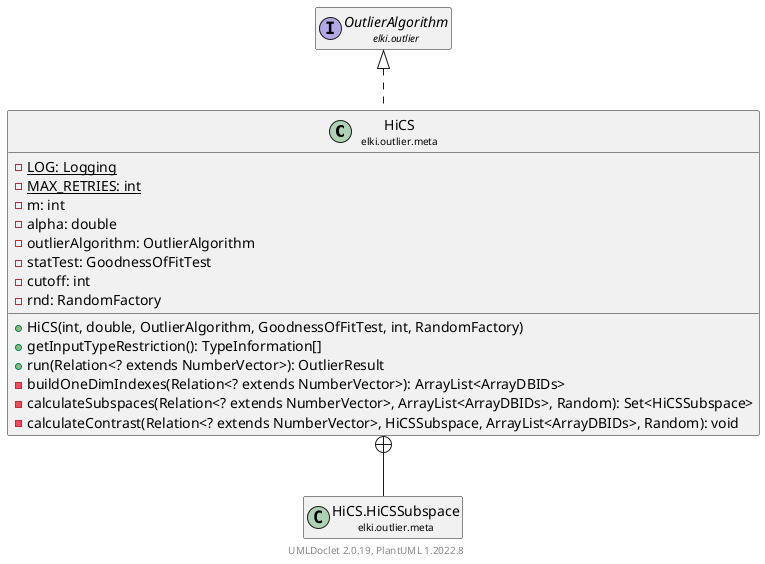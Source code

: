 @startuml
    remove .*\.(Instance|Par|Parameterizer|Factory)$
    set namespaceSeparator none
    hide empty fields
    hide empty methods

    class "<size:14>HiCS\n<size:10>elki.outlier.meta" as elki.outlier.meta.HiCS [[HiCS.html]] {
        {static} -LOG: Logging
        {static} -MAX_RETRIES: int
        -m: int
        -alpha: double
        -outlierAlgorithm: OutlierAlgorithm
        -statTest: GoodnessOfFitTest
        -cutoff: int
        -rnd: RandomFactory
        +HiCS(int, double, OutlierAlgorithm, GoodnessOfFitTest, int, RandomFactory)
        +getInputTypeRestriction(): TypeInformation[]
        +run(Relation<? extends NumberVector>): OutlierResult
        -buildOneDimIndexes(Relation<? extends NumberVector>): ArrayList<ArrayDBIDs>
        -calculateSubspaces(Relation<? extends NumberVector>, ArrayList<ArrayDBIDs>, Random): Set<HiCSSubspace>
        -calculateContrast(Relation<? extends NumberVector>, HiCSSubspace, ArrayList<ArrayDBIDs>, Random): void
    }

    interface "<size:14>OutlierAlgorithm\n<size:10>elki.outlier" as elki.outlier.OutlierAlgorithm [[../OutlierAlgorithm.html]]
    class "<size:14>HiCS.HiCSSubspace\n<size:10>elki.outlier.meta" as elki.outlier.meta.HiCS.HiCSSubspace [[HiCS.HiCSSubspace.html]]
    class "<size:14>HiCS.Par\n<size:10>elki.outlier.meta" as elki.outlier.meta.HiCS.Par

    elki.outlier.OutlierAlgorithm <|.. elki.outlier.meta.HiCS
    elki.outlier.meta.HiCS +-- elki.outlier.meta.HiCS.HiCSSubspace
    elki.outlier.meta.HiCS +-- elki.outlier.meta.HiCS.Par

    center footer UMLDoclet 2.0.19, PlantUML 1.2022.8
@enduml
